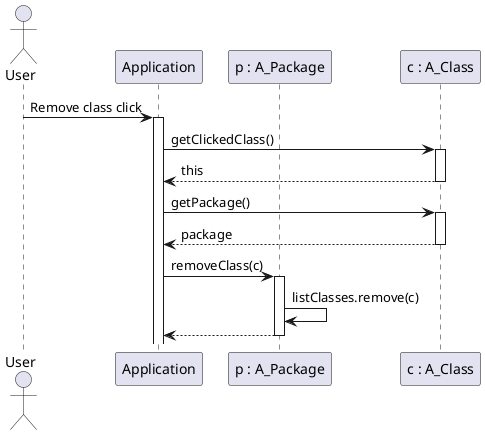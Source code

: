 @startuml

    actor User as u
    participant Application as a
    participant "p : A_Package" as p
    participant "c : A_Class" as c

	u -> a: Remove class click
	activate a

        a -> c: getClickedClass()
        activate c

        c --> a: this
        deactivate c

	a -> c: getPackage()
	activate c
        c --> a: package
        deactivate c

	a -> p: removeClass(c)
        activate p
        p -> p: listClasses.remove(c)
        p --> a
	deactivate p


@enduml